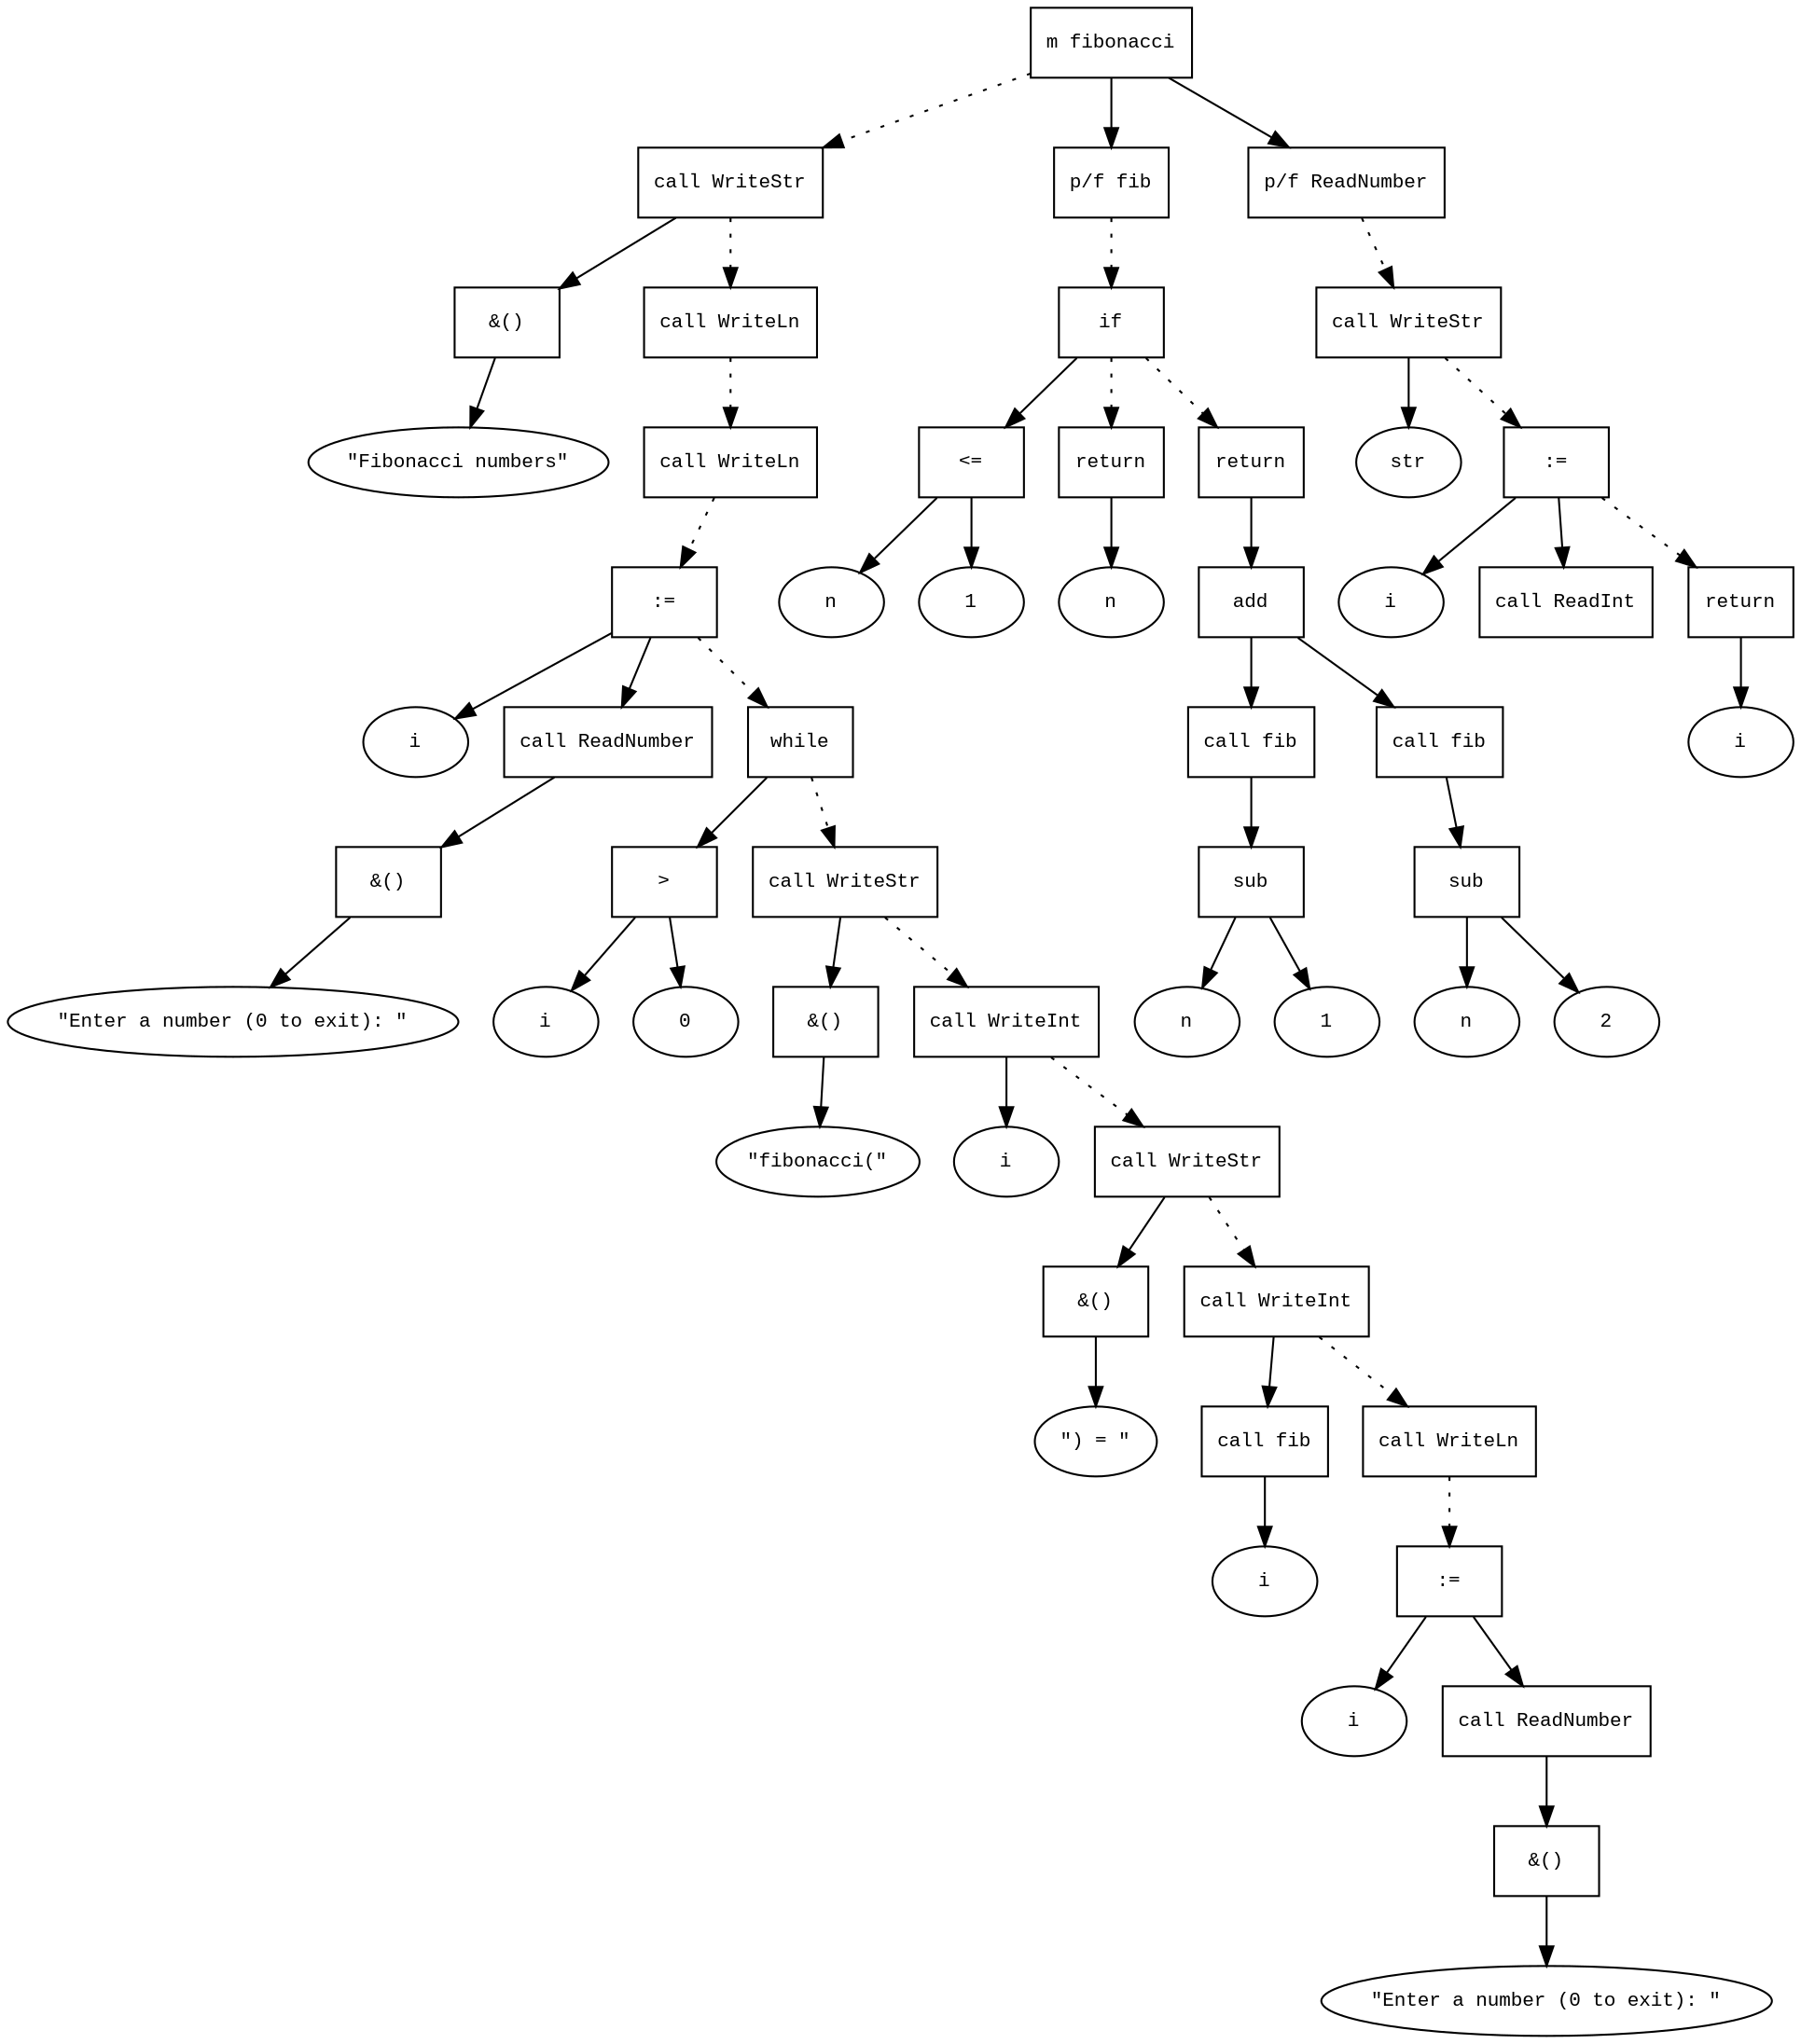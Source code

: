 digraph AST {
  graph [fontname="Times New Roman",fontsize=10];
  node  [fontname="Courier New",fontsize=10];
  edge  [fontname="Times New Roman",fontsize=10];

  node0 [label="m fibonacci",shape=box];
  node33 [label="call WriteStr",shape=box];
  node35 [label="&()",shape=box];
  node34 [label="\"Fibonacci numbers\"",shape=ellipse];
  node35->node34;
  node33->node35;
  node0 -> node33 [style=dotted];
  node37 [label="call WriteLn",shape=box];
  node33 -> node37 [style=dotted];
  node39 [label="call WriteLn",shape=box];
  node37 -> node39 [style=dotted];
  node45 [label=":=",shape=box];
  node41 [label="i",shape=ellipse];
  node45->node41;
  node42 [label="call ReadNumber",shape=box];
  node44 [label="&()",shape=box];
  node43 [label="\"Enter a number (0 to exit): \"",shape=ellipse];
  node44->node43;
  node42->node44;
  node45->node42;
  node39 -> node45 [style=dotted];
  node71 [label="while",shape=box];
  node48 [label=">",shape=box];
  node46 [label="i",shape=ellipse];
  node48->node46;
  node47 [label="0",shape=ellipse];
  node48->node47;
  node71->node48;
  node49 [label="call WriteStr",shape=box];
  node51 [label="&()",shape=box];
  node50 [label="\"fibonacci(\"",shape=ellipse];
  node51->node50;
  node49->node51;
  node71 -> node49 [style=dotted];
  node53 [label="call WriteInt",shape=box];
  node54 [label="i",shape=ellipse];
  node53->node54;
  node49 -> node53 [style=dotted];
  node56 [label="call WriteStr",shape=box];
  node58 [label="&()",shape=box];
  node57 [label="\") = \"",shape=ellipse];
  node58->node57;
  node56->node58;
  node53 -> node56 [style=dotted];
  node60 [label="call WriteInt",shape=box];
  node61 [label="call fib",shape=box];
  node62 [label="i",shape=ellipse];
  node61->node62;
  node60->node61;
  node56 -> node60 [style=dotted];
  node64 [label="call WriteLn",shape=box];
  node60 -> node64 [style=dotted];
  node70 [label=":=",shape=box];
  node66 [label="i",shape=ellipse];
  node70->node66;
  node67 [label="call ReadNumber",shape=box];
  node69 [label="&()",shape=box];
  node68 [label="\"Enter a number (0 to exit): \"",shape=ellipse];
  node69->node68;
  node67->node69;
  node70->node67;
  node64 -> node70 [style=dotted];
  node45 -> node71 [style=dotted];
  node2 [label="p/f fib",shape=box];
  node20 [label="if",shape=box];
  node7 [label="<=",shape=box];
  node5 [label="n",shape=ellipse];
  node7->node5;
  node6 [label="1",shape=ellipse];
  node7->node6;
  node20->node7;
  node9 [label="return",shape=box];
  node8 [label="n",shape=ellipse];
  node9->node8;
  node20 -> node9 [style=dotted];
  node19 [label="return",shape=box];
  node18 [label="add",shape=box];
  node10 [label="call fib",shape=box];
  node13 [label="sub",shape=box];
  node11 [label="n",shape=ellipse];
  node13->node11;
  node12 [label="1",shape=ellipse];
  node13->node12;
  node10->node13;
  node18->node10;
  node14 [label="call fib",shape=box];
  node17 [label="sub",shape=box];
  node15 [label="n",shape=ellipse];
  node17->node15;
  node16 [label="2",shape=ellipse];
  node17->node16;
  node14->node17;
  node18->node14;
  node19->node18;
  node20 -> node19 [style=dotted];
  node2 -> node20 [style=dotted];
  node0 -> node2;
  node21 [label="p/f ReadNumber",shape=box];
  node25 [label="call WriteStr",shape=box];
  node26 [label="str",shape=ellipse];
  node25->node26;
  node21 -> node25 [style=dotted];
  node30 [label=":=",shape=box];
  node28 [label="i",shape=ellipse];
  node30->node28;
  node29 [label="call ReadInt",shape=box];
  node30->node29;
  node25 -> node30 [style=dotted];
  node32 [label="return",shape=box];
  node31 [label="i",shape=ellipse];
  node32->node31;
  node30 -> node32 [style=dotted];
  node0 -> node21;
}
